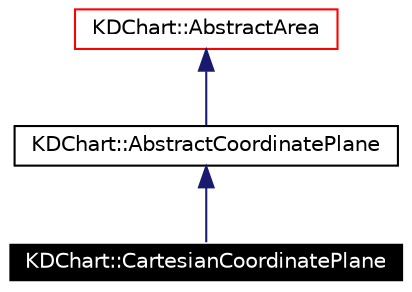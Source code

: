 digraph G
{
  edge [fontname="Helvetica",fontsize=10,labelfontname="Helvetica",labelfontsize=10];
  node [fontname="Helvetica",fontsize=10,shape=record];
  Node300 [label="KDChart::CartesianCoordinatePlane",height=0.2,width=0.4,color="white", fillcolor="black", style="filled" fontcolor="white"];
  Node301 -> Node300 [dir=back,color="midnightblue",fontsize=10,style="solid",fontname="Helvetica"];
  Node301 [label="KDChart::AbstractCoordinatePlane",height=0.2,width=0.4,color="black",URL="$class_k_d_chart_1_1_abstract_coordinate_plane.html"];
  Node302 -> Node301 [dir=back,color="midnightblue",fontsize=10,style="solid",fontname="Helvetica"];
  Node302 [label="KDChart::AbstractArea",height=0.2,width=0.4,color="red",URL="$class_k_d_chart_1_1_abstract_area.html"];
}
